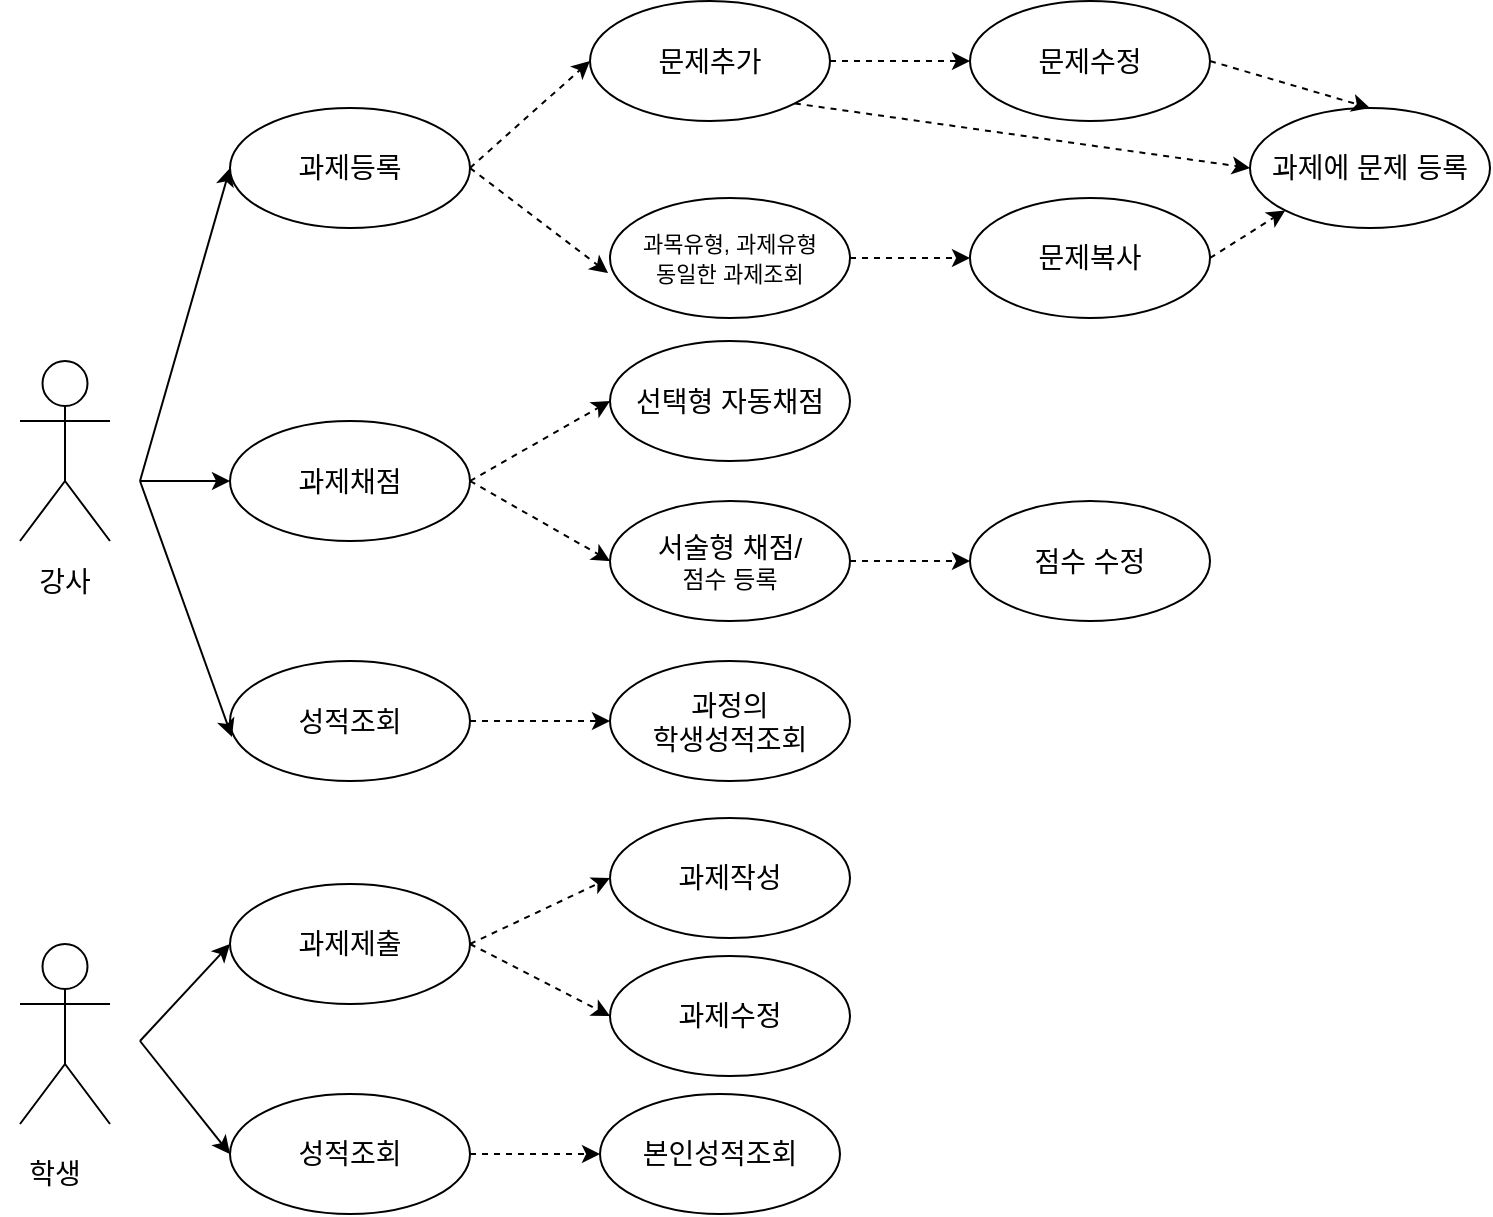 <mxfile version="10.6.7" type="github"><diagram id="NTyxb_ioDviHmjdF3tRQ" name="Page-1"><mxGraphModel dx="1634" dy="716" grid="1" gridSize="10" guides="1" tooltips="1" connect="1" arrows="1" fold="1" page="1" pageScale="1" pageWidth="827" pageHeight="1169" math="0" shadow="0"><root><mxCell id="0"/><mxCell id="1" parent="0"/><mxCell id="vYKhGPjS0XcKdQ3DkkJL-1" value="&lt;font color=&quot;#ffffff&quot;&gt;Actor&lt;/font&gt;" style="shape=umlActor;verticalLabelPosition=bottom;labelBackgroundColor=#ffffff;verticalAlign=top;html=1;outlineConnect=0;" parent="1" vertex="1"><mxGeometry x="45" y="607" width="45" height="90" as="geometry"/></mxCell><mxCell id="vYKhGPjS0XcKdQ3DkkJL-2" value="&lt;font style=&quot;font-size: 14px&quot;&gt;과제등록&lt;/font&gt;" style="ellipse;whiteSpace=wrap;html=1;" parent="1" vertex="1"><mxGeometry x="150" y="189" width="120" height="60" as="geometry"/></mxCell><mxCell id="vYKhGPjS0XcKdQ3DkkJL-4" value="&lt;font style=&quot;font-size: 14px&quot;&gt;과제제출&lt;/font&gt;" style="ellipse;whiteSpace=wrap;html=1;" parent="1" vertex="1"><mxGeometry x="150" y="577" width="120" height="60" as="geometry"/></mxCell><mxCell id="vYKhGPjS0XcKdQ3DkkJL-5" value="&lt;font style=&quot;font-size: 14px&quot;&gt;성적조회&lt;/font&gt;" style="ellipse;whiteSpace=wrap;html=1;" parent="1" vertex="1"><mxGeometry x="150" y="682" width="120" height="60" as="geometry"/></mxCell><mxCell id="vYKhGPjS0XcKdQ3DkkJL-6" value="&lt;font style=&quot;font-size: 14px&quot;&gt;과제채점&lt;/font&gt;" style="ellipse;whiteSpace=wrap;html=1;" parent="1" vertex="1"><mxGeometry x="150" y="345.5" width="120" height="60" as="geometry"/></mxCell><mxCell id="vYKhGPjS0XcKdQ3DkkJL-9" value="" style="endArrow=classic;html=1;entryX=0;entryY=0.5;entryDx=0;entryDy=0;" parent="1" target="vYKhGPjS0XcKdQ3DkkJL-4" edge="1"><mxGeometry width="50" height="50" relative="1" as="geometry"><mxPoint x="105" y="655.5" as="sourcePoint"/><mxPoint x="350" y="531" as="targetPoint"/></mxGeometry></mxCell><mxCell id="vYKhGPjS0XcKdQ3DkkJL-10" value="" style="endArrow=classic;html=1;entryX=0;entryY=0.5;entryDx=0;entryDy=0;" parent="1" target="vYKhGPjS0XcKdQ3DkkJL-5" edge="1"><mxGeometry width="50" height="50" relative="1" as="geometry"><mxPoint x="105" y="655.5" as="sourcePoint"/><mxPoint x="330" y="711" as="targetPoint"/></mxGeometry></mxCell><mxCell id="vYKhGPjS0XcKdQ3DkkJL-12" value="&lt;font style=&quot;font-size: 14px&quot;&gt;학생&lt;/font&gt;" style="text;html=1;strokeColor=none;fillColor=none;align=center;verticalAlign=middle;whiteSpace=wrap;rounded=0;" parent="1" vertex="1"><mxGeometry x="35" y="712" width="55" height="20" as="geometry"/></mxCell><mxCell id="vYKhGPjS0XcKdQ3DkkJL-15" value="&lt;font color=&quot;#ffffff&quot;&gt;Actor&lt;/font&gt;" style="shape=umlActor;verticalLabelPosition=bottom;labelBackgroundColor=#ffffff;verticalAlign=top;html=1;outlineConnect=0;" parent="1" vertex="1"><mxGeometry x="45" y="315.5" width="45" height="90" as="geometry"/></mxCell><mxCell id="vYKhGPjS0XcKdQ3DkkJL-16" value="&lt;font style=&quot;font-size: 14px&quot;&gt;강사&lt;/font&gt;" style="text;html=1;strokeColor=none;fillColor=none;align=center;verticalAlign=middle;whiteSpace=wrap;rounded=0;" parent="1" vertex="1"><mxGeometry x="40" y="415.5" width="55" height="20" as="geometry"/></mxCell><mxCell id="vYKhGPjS0XcKdQ3DkkJL-17" value="" style="endArrow=classic;html=1;entryX=0;entryY=0.5;entryDx=0;entryDy=0;" parent="1" edge="1" target="vYKhGPjS0XcKdQ3DkkJL-2"><mxGeometry width="50" height="50" relative="1" as="geometry"><mxPoint x="105" y="375.5" as="sourcePoint"/><mxPoint x="345" y="175" as="targetPoint"/></mxGeometry></mxCell><mxCell id="vYKhGPjS0XcKdQ3DkkJL-18" value="" style="endArrow=classic;html=1;entryX=0;entryY=0.5;entryDx=0;entryDy=0;" parent="1" target="vYKhGPjS0XcKdQ3DkkJL-6" edge="1"><mxGeometry width="50" height="50" relative="1" as="geometry"><mxPoint x="105" y="375.5" as="sourcePoint"/><mxPoint x="355" y="185" as="targetPoint"/></mxGeometry></mxCell><mxCell id="vYKhGPjS0XcKdQ3DkkJL-31" value="" style="endArrow=classic;html=1;dashed=1;exitX=1;exitY=0.5;exitDx=0;exitDy=0;entryX=0;entryY=0.5;entryDx=0;entryDy=0;" parent="1" edge="1" target="vYKhGPjS0XcKdQ3DkkJL-32" source="vYKhGPjS0XcKdQ3DkkJL-2"><mxGeometry width="50" height="50" relative="1" as="geometry"><mxPoint x="270" y="175" as="sourcePoint"/><mxPoint x="340" y="175.5" as="targetPoint"/></mxGeometry></mxCell><mxCell id="vYKhGPjS0XcKdQ3DkkJL-32" value="&lt;span style=&quot;font-size: 14px&quot;&gt;문제추가&lt;/span&gt;" style="ellipse;whiteSpace=wrap;html=1;" parent="1" vertex="1"><mxGeometry x="330" y="135.5" width="120" height="60" as="geometry"/></mxCell><mxCell id="NEvZRdHCayEEI95xse5R-1" value="&lt;font style=&quot;font-size: 11px&quot;&gt;과목유형, 과제유형 &lt;br&gt;동일한 과제조회&lt;/font&gt;" style="ellipse;whiteSpace=wrap;html=1;" vertex="1" parent="1"><mxGeometry x="340" y="234" width="120" height="60" as="geometry"/></mxCell><mxCell id="NEvZRdHCayEEI95xse5R-3" value="" style="endArrow=classic;html=1;dashed=1;entryX=-0.008;entryY=0.625;entryDx=0;entryDy=0;entryPerimeter=0;exitX=1;exitY=0.5;exitDx=0;exitDy=0;" edge="1" parent="1" source="vYKhGPjS0XcKdQ3DkkJL-2" target="NEvZRdHCayEEI95xse5R-1"><mxGeometry width="50" height="50" relative="1" as="geometry"><mxPoint x="270" y="175" as="sourcePoint"/><mxPoint x="340" y="175.5" as="targetPoint"/></mxGeometry></mxCell><mxCell id="NEvZRdHCayEEI95xse5R-4" value="&lt;font style=&quot;font-size: 14px&quot;&gt;문제복사&lt;/font&gt;&lt;br&gt;" style="ellipse;whiteSpace=wrap;html=1;" vertex="1" parent="1"><mxGeometry x="520" y="234" width="120" height="60" as="geometry"/></mxCell><mxCell id="NEvZRdHCayEEI95xse5R-5" value="" style="endArrow=classic;html=1;dashed=1;exitX=1;exitY=0.5;exitDx=0;exitDy=0;entryX=0;entryY=0.5;entryDx=0;entryDy=0;" edge="1" parent="1" source="NEvZRdHCayEEI95xse5R-1" target="NEvZRdHCayEEI95xse5R-4"><mxGeometry width="50" height="50" relative="1" as="geometry"><mxPoint x="280" y="229.5" as="sourcePoint"/><mxPoint x="350" y="185.5" as="targetPoint"/></mxGeometry></mxCell><mxCell id="NEvZRdHCayEEI95xse5R-7" value="&lt;font style=&quot;font-size: 14px&quot;&gt;과제에 문제 등록&lt;/font&gt;&lt;br&gt;" style="ellipse;whiteSpace=wrap;html=1;" vertex="1" parent="1"><mxGeometry x="660" y="189" width="120" height="60" as="geometry"/></mxCell><mxCell id="NEvZRdHCayEEI95xse5R-11" value="" style="endArrow=classic;html=1;dashed=1;exitX=1;exitY=0.5;exitDx=0;exitDy=0;entryX=0;entryY=1;entryDx=0;entryDy=0;" edge="1" parent="1" source="NEvZRdHCayEEI95xse5R-4" target="NEvZRdHCayEEI95xse5R-7"><mxGeometry width="50" height="50" relative="1" as="geometry"><mxPoint x="470" y="274.5" as="sourcePoint"/><mxPoint x="530" y="274.5" as="targetPoint"/></mxGeometry></mxCell><mxCell id="NEvZRdHCayEEI95xse5R-12" value="" style="endArrow=classic;html=1;dashed=1;exitX=1;exitY=1;exitDx=0;exitDy=0;entryX=0;entryY=0.5;entryDx=0;entryDy=0;" edge="1" parent="1" source="vYKhGPjS0XcKdQ3DkkJL-32" target="NEvZRdHCayEEI95xse5R-7"><mxGeometry width="50" height="50" relative="1" as="geometry"><mxPoint x="650" y="274.5" as="sourcePoint"/><mxPoint x="688" y="250.5" as="targetPoint"/></mxGeometry></mxCell><mxCell id="NEvZRdHCayEEI95xse5R-15" value="&lt;span style=&quot;font-size: 14px&quot;&gt;선택형 자동채점&lt;/span&gt;" style="ellipse;whiteSpace=wrap;html=1;" vertex="1" parent="1"><mxGeometry x="340" y="305.5" width="120" height="60" as="geometry"/></mxCell><mxCell id="NEvZRdHCayEEI95xse5R-16" value="&lt;font style=&quot;font-size: 14px&quot;&gt;서술형 채점/&lt;br&gt;&lt;/font&gt;점수 등록&lt;br&gt;" style="ellipse;whiteSpace=wrap;html=1;" vertex="1" parent="1"><mxGeometry x="340" y="385.5" width="120" height="60" as="geometry"/></mxCell><mxCell id="NEvZRdHCayEEI95xse5R-22" value="" style="endArrow=classic;html=1;dashed=1;entryX=0;entryY=0.5;entryDx=0;entryDy=0;exitX=1;exitY=0.5;exitDx=0;exitDy=0;" edge="1" parent="1" source="vYKhGPjS0XcKdQ3DkkJL-6" target="NEvZRdHCayEEI95xse5R-16"><mxGeometry width="50" height="50" relative="1" as="geometry"><mxPoint x="275" y="395.5" as="sourcePoint"/><mxPoint x="339" y="427.5" as="targetPoint"/></mxGeometry></mxCell><mxCell id="NEvZRdHCayEEI95xse5R-25" value="" style="endArrow=classic;html=1;dashed=1;entryX=0;entryY=0.5;entryDx=0;entryDy=0;exitX=1;exitY=0.5;exitDx=0;exitDy=0;" edge="1" parent="1" source="vYKhGPjS0XcKdQ3DkkJL-6" target="NEvZRdHCayEEI95xse5R-15"><mxGeometry width="50" height="50" relative="1" as="geometry"><mxPoint x="275" y="395.5" as="sourcePoint"/><mxPoint x="339" y="427.5" as="targetPoint"/></mxGeometry></mxCell><mxCell id="NEvZRdHCayEEI95xse5R-26" value="&lt;font style=&quot;font-size: 14px&quot;&gt;성적조회&lt;/font&gt;" style="ellipse;whiteSpace=wrap;html=1;" vertex="1" parent="1"><mxGeometry x="150" y="465.5" width="120" height="60" as="geometry"/></mxCell><mxCell id="NEvZRdHCayEEI95xse5R-27" value="&lt;font style=&quot;font-size: 14px&quot;&gt;과정의 &lt;br&gt;학생성적조회&lt;/font&gt;" style="ellipse;whiteSpace=wrap;html=1;" vertex="1" parent="1"><mxGeometry x="340" y="465.5" width="120" height="60" as="geometry"/></mxCell><mxCell id="NEvZRdHCayEEI95xse5R-28" value="" style="endArrow=classic;html=1;entryX=0.008;entryY=0.633;entryDx=0;entryDy=0;entryPerimeter=0;" edge="1" parent="1" target="NEvZRdHCayEEI95xse5R-26"><mxGeometry width="50" height="50" relative="1" as="geometry"><mxPoint x="105" y="375.5" as="sourcePoint"/><mxPoint x="345" y="175" as="targetPoint"/></mxGeometry></mxCell><mxCell id="NEvZRdHCayEEI95xse5R-30" value="" style="endArrow=classic;html=1;dashed=1;entryX=0;entryY=0.5;entryDx=0;entryDy=0;exitX=1;exitY=0.5;exitDx=0;exitDy=0;" edge="1" parent="1" source="NEvZRdHCayEEI95xse5R-26" target="NEvZRdHCayEEI95xse5R-27"><mxGeometry width="50" height="50" relative="1" as="geometry"><mxPoint x="275" y="395.5" as="sourcePoint"/><mxPoint x="339" y="427.5" as="targetPoint"/></mxGeometry></mxCell><mxCell id="NEvZRdHCayEEI95xse5R-34" value="&lt;font style=&quot;font-size: 14px&quot;&gt;본인성적조회&lt;/font&gt;" style="ellipse;whiteSpace=wrap;html=1;" vertex="1" parent="1"><mxGeometry x="335" y="682" width="120" height="60" as="geometry"/></mxCell><mxCell id="NEvZRdHCayEEI95xse5R-35" value="" style="endArrow=classic;html=1;dashed=1;entryX=0;entryY=0.5;entryDx=0;entryDy=0;exitX=1;exitY=0.5;exitDx=0;exitDy=0;" edge="1" parent="1" source="vYKhGPjS0XcKdQ3DkkJL-5" target="NEvZRdHCayEEI95xse5R-34"><mxGeometry width="50" height="50" relative="1" as="geometry"><mxPoint x="280" y="505.5" as="sourcePoint"/><mxPoint x="350" y="505.5" as="targetPoint"/></mxGeometry></mxCell><mxCell id="NEvZRdHCayEEI95xse5R-36" value="&lt;font style=&quot;font-size: 14px&quot;&gt;과제작성&lt;/font&gt;" style="ellipse;whiteSpace=wrap;html=1;" vertex="1" parent="1"><mxGeometry x="340" y="544" width="120" height="60" as="geometry"/></mxCell><mxCell id="NEvZRdHCayEEI95xse5R-37" value="" style="endArrow=classic;html=1;dashed=1;entryX=0;entryY=0.5;entryDx=0;entryDy=0;exitX=1;exitY=0.5;exitDx=0;exitDy=0;" edge="1" parent="1" source="vYKhGPjS0XcKdQ3DkkJL-4" target="NEvZRdHCayEEI95xse5R-36"><mxGeometry width="50" height="50" relative="1" as="geometry"><mxPoint x="280" y="722.5" as="sourcePoint"/><mxPoint x="345" y="722.5" as="targetPoint"/></mxGeometry></mxCell><mxCell id="NEvZRdHCayEEI95xse5R-38" value="&lt;font style=&quot;font-size: 14px&quot;&gt;과제수정&lt;/font&gt;" style="ellipse;whiteSpace=wrap;html=1;" vertex="1" parent="1"><mxGeometry x="340" y="613" width="120" height="60" as="geometry"/></mxCell><mxCell id="NEvZRdHCayEEI95xse5R-39" value="" style="endArrow=classic;html=1;dashed=1;entryX=0;entryY=0.5;entryDx=0;entryDy=0;exitX=1;exitY=0.5;exitDx=0;exitDy=0;" edge="1" parent="1" source="vYKhGPjS0XcKdQ3DkkJL-4" target="NEvZRdHCayEEI95xse5R-38"><mxGeometry width="50" height="50" relative="1" as="geometry"><mxPoint x="280" y="722.5" as="sourcePoint"/><mxPoint x="345" y="722.5" as="targetPoint"/></mxGeometry></mxCell><mxCell id="NEvZRdHCayEEI95xse5R-40" value="&lt;font style=&quot;font-size: 14px&quot;&gt;점수 수정&lt;/font&gt;&lt;br&gt;" style="ellipse;whiteSpace=wrap;html=1;" vertex="1" parent="1"><mxGeometry x="520" y="385.5" width="120" height="60" as="geometry"/></mxCell><mxCell id="NEvZRdHCayEEI95xse5R-41" value="" style="endArrow=classic;html=1;dashed=1;entryX=0;entryY=0.5;entryDx=0;entryDy=0;exitX=1;exitY=0.5;exitDx=0;exitDy=0;" edge="1" parent="1" source="NEvZRdHCayEEI95xse5R-16" target="NEvZRdHCayEEI95xse5R-40"><mxGeometry width="50" height="50" relative="1" as="geometry"><mxPoint x="280" y="385.5" as="sourcePoint"/><mxPoint x="350" y="425.5" as="targetPoint"/></mxGeometry></mxCell><mxCell id="NEvZRdHCayEEI95xse5R-42" value="&lt;span style=&quot;font-size: 14px&quot;&gt;문제수정&lt;/span&gt;" style="ellipse;whiteSpace=wrap;html=1;" vertex="1" parent="1"><mxGeometry x="520" y="135.5" width="120" height="60" as="geometry"/></mxCell><mxCell id="NEvZRdHCayEEI95xse5R-43" value="" style="endArrow=classic;html=1;dashed=1;entryX=0;entryY=0.5;entryDx=0;entryDy=0;exitX=1;exitY=0.5;exitDx=0;exitDy=0;" edge="1" parent="1" source="vYKhGPjS0XcKdQ3DkkJL-32" target="NEvZRdHCayEEI95xse5R-42"><mxGeometry width="50" height="50" relative="1" as="geometry"><mxPoint x="555" y="166" as="sourcePoint"/><mxPoint x="688" y="250.5" as="targetPoint"/></mxGeometry></mxCell><mxCell id="NEvZRdHCayEEI95xse5R-44" value="" style="endArrow=classic;html=1;dashed=1;exitX=1;exitY=0.5;exitDx=0;exitDy=0;entryX=0.5;entryY=0;entryDx=0;entryDy=0;" edge="1" parent="1" source="NEvZRdHCayEEI95xse5R-42" target="NEvZRdHCayEEI95xse5R-7"><mxGeometry width="50" height="50" relative="1" as="geometry"><mxPoint x="650" y="274.5" as="sourcePoint"/><mxPoint x="688" y="250.5" as="targetPoint"/></mxGeometry></mxCell></root></mxGraphModel></diagram></mxfile>